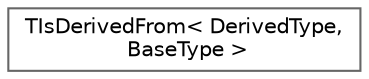 digraph "Graphical Class Hierarchy"
{
 // INTERACTIVE_SVG=YES
 // LATEX_PDF_SIZE
  bgcolor="transparent";
  edge [fontname=Helvetica,fontsize=10,labelfontname=Helvetica,labelfontsize=10];
  node [fontname=Helvetica,fontsize=10,shape=box,height=0.2,width=0.4];
  rankdir="LR";
  Node0 [id="Node000000",label="TIsDerivedFrom\< DerivedType,\l BaseType \>",height=0.2,width=0.4,color="grey40", fillcolor="white", style="filled",URL="$dc/d2b/structTIsDerivedFrom.html",tooltip="Is type DerivedType inherited from BaseType."];
}
